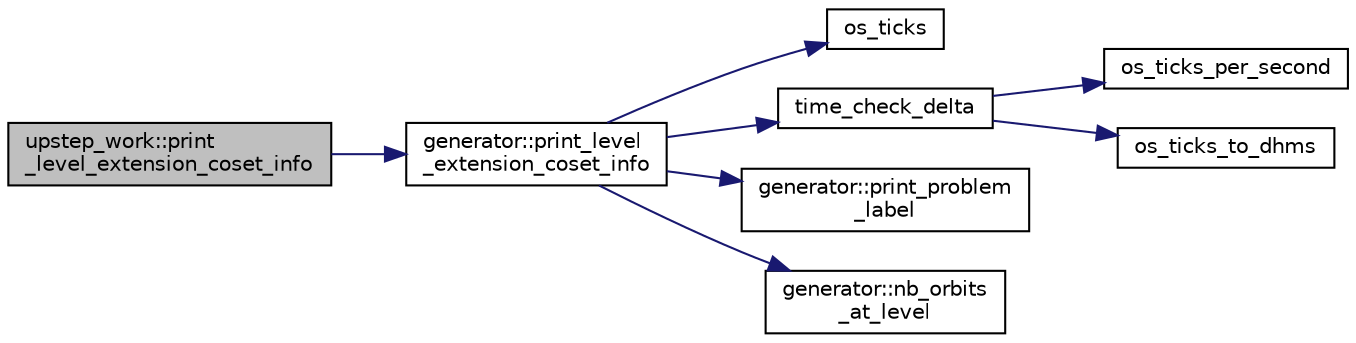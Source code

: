 digraph "upstep_work::print_level_extension_coset_info"
{
  edge [fontname="Helvetica",fontsize="10",labelfontname="Helvetica",labelfontsize="10"];
  node [fontname="Helvetica",fontsize="10",shape=record];
  rankdir="LR";
  Node2676 [label="upstep_work::print\l_level_extension_coset_info",height=0.2,width=0.4,color="black", fillcolor="grey75", style="filled", fontcolor="black"];
  Node2676 -> Node2677 [color="midnightblue",fontsize="10",style="solid",fontname="Helvetica"];
  Node2677 [label="generator::print_level\l_extension_coset_info",height=0.2,width=0.4,color="black", fillcolor="white", style="filled",URL="$d7/d73/classgenerator.html#a89c72f79f883c8b241c958c4c9107bc1"];
  Node2677 -> Node2678 [color="midnightblue",fontsize="10",style="solid",fontname="Helvetica"];
  Node2678 [label="os_ticks",height=0.2,width=0.4,color="black", fillcolor="white", style="filled",URL="$d5/db4/io__and__os_8h.html#a3da6d2b09e35d569adb7101dffcb5224"];
  Node2677 -> Node2679 [color="midnightblue",fontsize="10",style="solid",fontname="Helvetica"];
  Node2679 [label="time_check_delta",height=0.2,width=0.4,color="black", fillcolor="white", style="filled",URL="$d9/d60/discreta_8h.html#a89a8565e34c7dcbb97180cd6af7454a1"];
  Node2679 -> Node2680 [color="midnightblue",fontsize="10",style="solid",fontname="Helvetica"];
  Node2680 [label="os_ticks_per_second",height=0.2,width=0.4,color="black", fillcolor="white", style="filled",URL="$d5/db4/io__and__os_8h.html#a1b35e7a094dfde9db39ae352c9c17042"];
  Node2679 -> Node2681 [color="midnightblue",fontsize="10",style="solid",fontname="Helvetica"];
  Node2681 [label="os_ticks_to_dhms",height=0.2,width=0.4,color="black", fillcolor="white", style="filled",URL="$d5/db4/io__and__os_8h.html#a0d715587fd9b8ab4e2bc822a2be313ba"];
  Node2677 -> Node2682 [color="midnightblue",fontsize="10",style="solid",fontname="Helvetica"];
  Node2682 [label="generator::print_problem\l_label",height=0.2,width=0.4,color="black", fillcolor="white", style="filled",URL="$d7/d73/classgenerator.html#a06d3c064ba84ebe8db3537e6273f16c3"];
  Node2677 -> Node2683 [color="midnightblue",fontsize="10",style="solid",fontname="Helvetica"];
  Node2683 [label="generator::nb_orbits\l_at_level",height=0.2,width=0.4,color="black", fillcolor="white", style="filled",URL="$d7/d73/classgenerator.html#a020f3d8378448310d044a4a24fadf301"];
}
